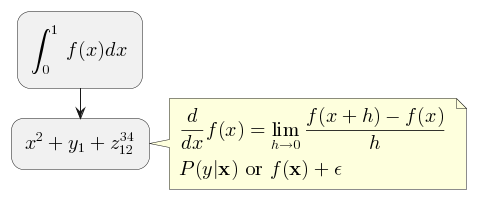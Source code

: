 @startuml
:<latex>\int_0^1f(x)dx</latex>;
:<latex>x^2+y_1+z_{12}^{34}</latex>;
note right
<latex>\dfrac{d}{dx}f(x)=\lim\limits_{h \to 0}\dfrac{f(x+h)-f(x)}{h}</latex>
<latex>P(y|\mathbf{x}) \mbox{ or } f(\mathbf{x})+\epsilon</latex>
end note
@enduml